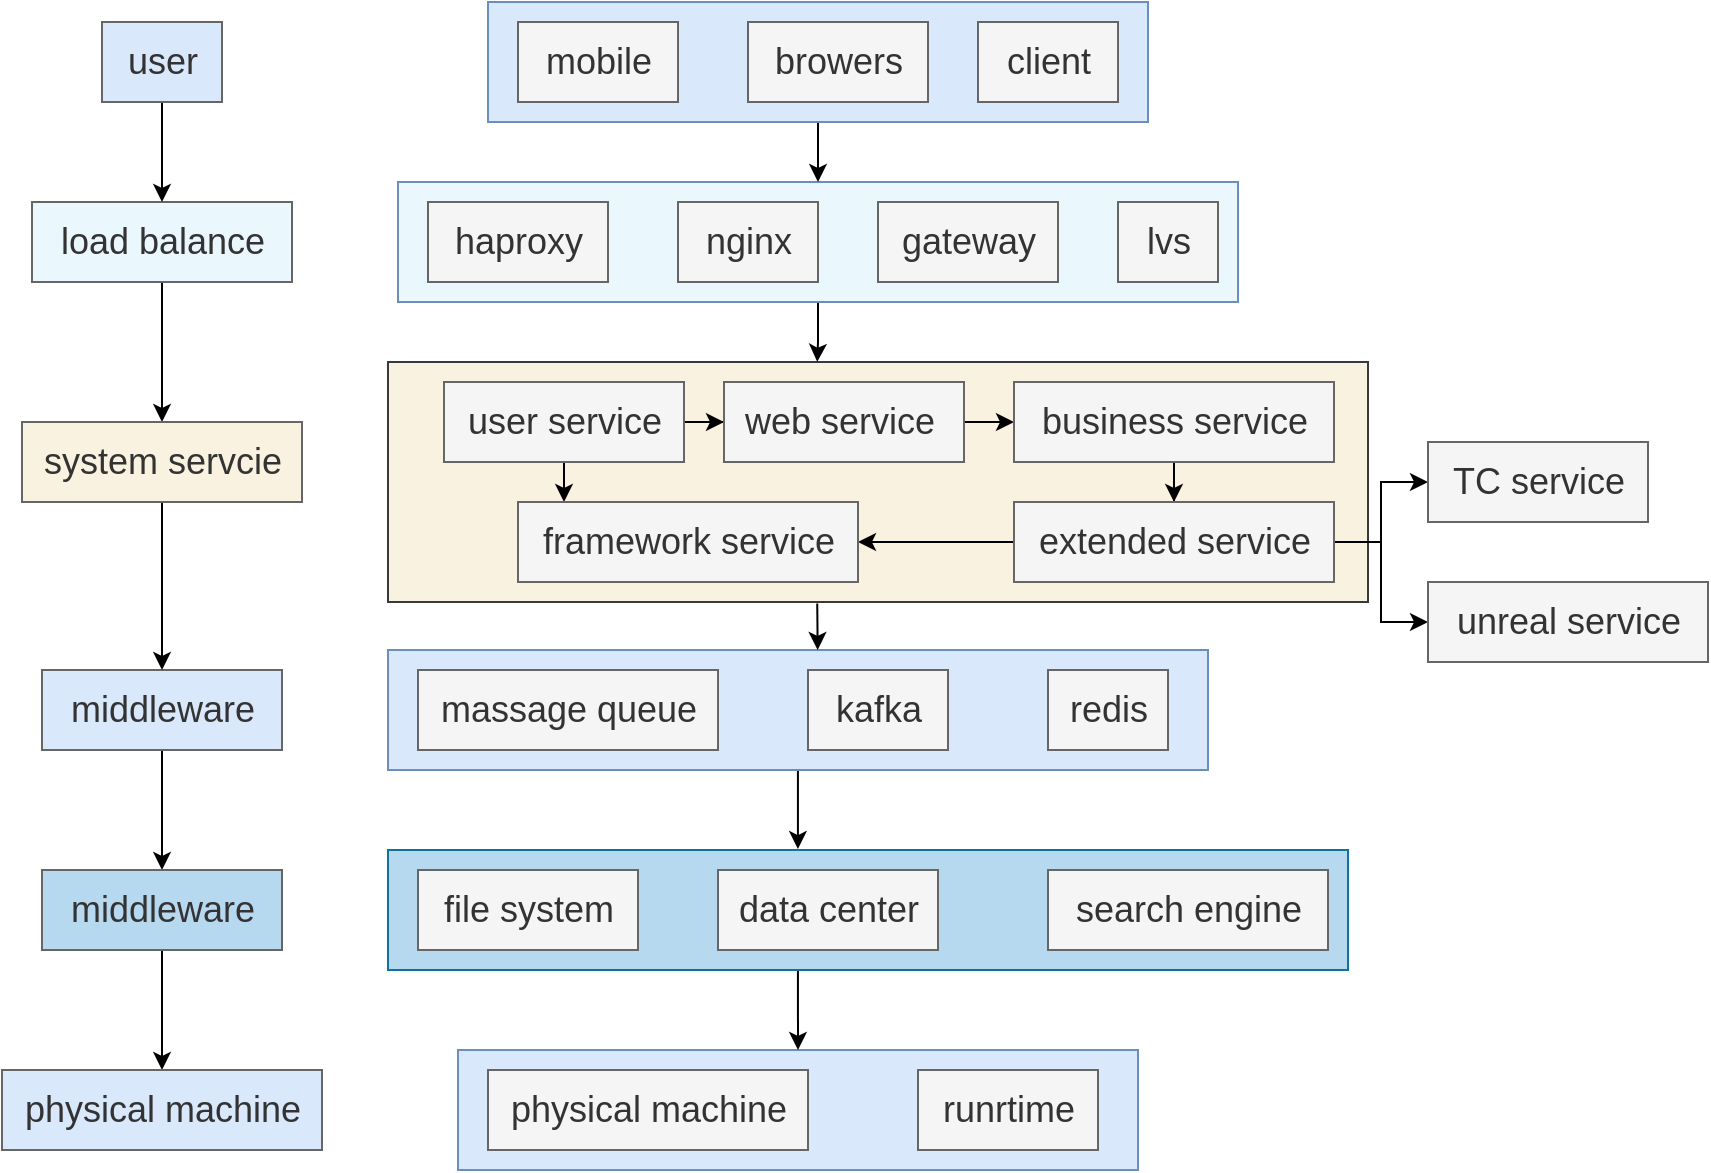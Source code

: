 <mxfile version="20.2.2" type="github" pages="2">
  <diagram id="TBKQJXGaHXqnbiChBT7S" name="micro_arch">
    <mxGraphModel dx="2528" dy="934" grid="1" gridSize="10" guides="1" tooltips="1" connect="1" arrows="1" fold="1" page="1" pageScale="1" pageWidth="850" pageHeight="1100" math="0" shadow="0">
      <root>
        <mxCell id="0" />
        <mxCell id="1" parent="0" />
        <mxCell id="H3wMU1GUEvDK5-GPPyO1-32" value="" style="rounded=0;whiteSpace=wrap;html=1;fontSize=18;fillColor=#dae8fc;strokeColor=#6c8ebf;" vertex="1" parent="1">
          <mxGeometry x="185" y="604" width="340" height="60" as="geometry" />
        </mxCell>
        <mxCell id="H3wMU1GUEvDK5-GPPyO1-38" style="edgeStyle=orthogonalEdgeStyle;rounded=0;orthogonalLoop=1;jettySize=auto;html=1;entryX=0.5;entryY=0;entryDx=0;entryDy=0;fontSize=18;exitX=0.427;exitY=0.996;exitDx=0;exitDy=0;exitPerimeter=0;" edge="1" parent="1" source="H3wMU1GUEvDK5-GPPyO1-30" target="H3wMU1GUEvDK5-GPPyO1-32">
          <mxGeometry relative="1" as="geometry" />
        </mxCell>
        <mxCell id="H3wMU1GUEvDK5-GPPyO1-30" value="" style="rounded=0;whiteSpace=wrap;html=1;fontSize=18;fillColor=#B6D9F0;strokeColor=#10739e;" vertex="1" parent="1">
          <mxGeometry x="150" y="504" width="480" height="60" as="geometry" />
        </mxCell>
        <mxCell id="H3wMU1GUEvDK5-GPPyO1-37" style="edgeStyle=orthogonalEdgeStyle;rounded=0;orthogonalLoop=1;jettySize=auto;html=1;entryX=0.427;entryY=-0.008;entryDx=0;entryDy=0;fontSize=18;entryPerimeter=0;" edge="1" parent="1" source="H3wMU1GUEvDK5-GPPyO1-29" target="H3wMU1GUEvDK5-GPPyO1-30">
          <mxGeometry relative="1" as="geometry" />
        </mxCell>
        <mxCell id="H3wMU1GUEvDK5-GPPyO1-29" value="" style="rounded=0;whiteSpace=wrap;html=1;fontSize=18;fillColor=#dae8fc;strokeColor=#6c8ebf;" vertex="1" parent="1">
          <mxGeometry x="150" y="404" width="410" height="60" as="geometry" />
        </mxCell>
        <mxCell id="H3wMU1GUEvDK5-GPPyO1-36" style="edgeStyle=orthogonalEdgeStyle;rounded=0;orthogonalLoop=1;jettySize=auto;html=1;entryX=0.524;entryY=0;entryDx=0;entryDy=0;entryPerimeter=0;fontSize=18;exitX=0.438;exitY=1.006;exitDx=0;exitDy=0;exitPerimeter=0;" edge="1" parent="1" source="H3wMU1GUEvDK5-GPPyO1-28" target="H3wMU1GUEvDK5-GPPyO1-29">
          <mxGeometry relative="1" as="geometry" />
        </mxCell>
        <mxCell id="H3wMU1GUEvDK5-GPPyO1-28" value="" style="rounded=0;whiteSpace=wrap;html=1;fontSize=18;fillColor=#F9F2E0;strokeColor=#36393d;" vertex="1" parent="1">
          <mxGeometry x="150" y="260" width="490" height="120" as="geometry" />
        </mxCell>
        <mxCell id="H3wMU1GUEvDK5-GPPyO1-35" value="" style="edgeStyle=orthogonalEdgeStyle;rounded=0;orthogonalLoop=1;jettySize=auto;html=1;fontSize=18;entryX=0.438;entryY=-0.001;entryDx=0;entryDy=0;entryPerimeter=0;" edge="1" parent="1" source="H3wMU1GUEvDK5-GPPyO1-27" target="H3wMU1GUEvDK5-GPPyO1-28">
          <mxGeometry relative="1" as="geometry" />
        </mxCell>
        <mxCell id="H3wMU1GUEvDK5-GPPyO1-27" value="" style="rounded=0;whiteSpace=wrap;html=1;fontSize=18;fillColor=#EAF7FC;strokeColor=#6c8ebf;gradientColor=none;" vertex="1" parent="1">
          <mxGeometry x="155" y="170" width="420" height="60" as="geometry" />
        </mxCell>
        <mxCell id="H3wMU1GUEvDK5-GPPyO1-34" value="" style="edgeStyle=orthogonalEdgeStyle;rounded=0;orthogonalLoop=1;jettySize=auto;html=1;fontSize=18;entryX=0.5;entryY=0;entryDx=0;entryDy=0;" edge="1" parent="1" source="H3wMU1GUEvDK5-GPPyO1-25" target="H3wMU1GUEvDK5-GPPyO1-27">
          <mxGeometry relative="1" as="geometry" />
        </mxCell>
        <mxCell id="H3wMU1GUEvDK5-GPPyO1-25" value="" style="rounded=0;whiteSpace=wrap;html=1;fontSize=18;fillColor=#dae8fc;strokeColor=#6c8ebf;" vertex="1" parent="1">
          <mxGeometry x="200" y="80" width="330" height="60" as="geometry" />
        </mxCell>
        <mxCell id="gNglWOum8TfzugbtvSJl-1" value="&lt;font style=&quot;font-size: 18px;&quot;&gt;mobile&lt;/font&gt;" style="text;html=1;resizable=0;autosize=1;align=center;verticalAlign=middle;points=[];rounded=0;fillColor=#f5f5f5;strokeColor=#666666;fontColor=#333333;" vertex="1" parent="1">
          <mxGeometry x="215" y="90" width="80" height="40" as="geometry" />
        </mxCell>
        <mxCell id="gNglWOum8TfzugbtvSJl-2" value="&lt;font style=&quot;font-size: 18px;&quot;&gt;browers&lt;/font&gt;" style="text;html=1;resizable=0;autosize=1;align=center;verticalAlign=middle;points=[];rounded=0;fillColor=#f5f5f5;strokeColor=#666666;fontColor=#333333;" vertex="1" parent="1">
          <mxGeometry x="330" y="90" width="90" height="40" as="geometry" />
        </mxCell>
        <mxCell id="H3wMU1GUEvDK5-GPPyO1-55" value="" style="edgeStyle=orthogonalEdgeStyle;rounded=0;orthogonalLoop=1;jettySize=auto;html=1;fontSize=18;startArrow=none;startFill=0;endArrow=classic;endFill=1;strokeWidth=1;fillColor=none;" edge="1" parent="1" source="gNglWOum8TfzugbtvSJl-3" target="H3wMU1GUEvDK5-GPPyO1-22">
          <mxGeometry relative="1" as="geometry" />
        </mxCell>
        <mxCell id="gNglWOum8TfzugbtvSJl-3" value="&lt;span style=&quot;font-size: 18px;&quot;&gt;load balance&lt;/span&gt;" style="text;html=1;resizable=0;autosize=1;align=center;verticalAlign=middle;points=[];rounded=0;fillColor=#EAF7FC;strokeColor=#666666;fontColor=#333333;" vertex="1" parent="1">
          <mxGeometry x="-28" y="180" width="130" height="40" as="geometry" />
        </mxCell>
        <mxCell id="H3wMU1GUEvDK5-GPPyO1-49" value="" style="edgeStyle=orthogonalEdgeStyle;rounded=0;orthogonalLoop=1;jettySize=auto;html=1;fontSize=18;startArrow=none;endArrow=classic;endFill=1;strokeWidth=1;fillColor=none;startFill=0;" edge="1" parent="1" source="H3wMU1GUEvDK5-GPPyO1-2" target="gNglWOum8TfzugbtvSJl-3">
          <mxGeometry relative="1" as="geometry" />
        </mxCell>
        <mxCell id="H3wMU1GUEvDK5-GPPyO1-2" value="&lt;span style=&quot;font-size: 18px;&quot;&gt;user&lt;/span&gt;" style="text;html=1;resizable=0;autosize=1;align=center;verticalAlign=middle;points=[];rounded=0;fillColor=#DAE8FC;strokeColor=#666666;fontColor=#333333;" vertex="1" parent="1">
          <mxGeometry x="7" y="90" width="60" height="40" as="geometry" />
        </mxCell>
        <mxCell id="H3wMU1GUEvDK5-GPPyO1-3" value="&lt;font style=&quot;font-size: 18px;&quot;&gt;haproxy&lt;/font&gt;" style="text;html=1;resizable=0;autosize=1;align=center;verticalAlign=middle;points=[];rounded=0;fillColor=#f5f5f5;strokeColor=#666666;fontColor=#333333;" vertex="1" parent="1">
          <mxGeometry x="170" y="180" width="90" height="40" as="geometry" />
        </mxCell>
        <mxCell id="H3wMU1GUEvDK5-GPPyO1-4" value="&lt;font style=&quot;font-size: 18px;&quot;&gt;nginx&lt;/font&gt;" style="text;html=1;resizable=0;autosize=1;align=center;verticalAlign=middle;points=[];rounded=0;fillColor=#f5f5f5;strokeColor=#666666;fontColor=#333333;" vertex="1" parent="1">
          <mxGeometry x="295" y="180" width="70" height="40" as="geometry" />
        </mxCell>
        <mxCell id="H3wMU1GUEvDK5-GPPyO1-5" value="&lt;font style=&quot;font-size: 18px;&quot;&gt;gateway&lt;/font&gt;" style="text;html=1;resizable=0;autosize=1;align=center;verticalAlign=middle;points=[];rounded=0;fillColor=#f5f5f5;strokeColor=#666666;fontColor=#333333;" vertex="1" parent="1">
          <mxGeometry x="395" y="180" width="90" height="40" as="geometry" />
        </mxCell>
        <mxCell id="H3wMU1GUEvDK5-GPPyO1-59" value="" style="edgeStyle=orthogonalEdgeStyle;rounded=0;orthogonalLoop=1;jettySize=auto;html=1;fontSize=18;startArrow=none;startFill=0;endArrow=classic;endFill=1;strokeWidth=1;fillColor=none;" edge="1" parent="1" source="H3wMU1GUEvDK5-GPPyO1-6" target="H3wMU1GUEvDK5-GPPyO1-8">
          <mxGeometry relative="1" as="geometry" />
        </mxCell>
        <mxCell id="H3wMU1GUEvDK5-GPPyO1-71" style="edgeStyle=orthogonalEdgeStyle;rounded=0;orthogonalLoop=1;jettySize=auto;html=1;entryX=0.131;entryY=-0.01;entryDx=0;entryDy=0;entryPerimeter=0;fontSize=18;startArrow=none;startFill=0;endArrow=classic;endFill=1;strokeWidth=1;fillColor=none;" edge="1" parent="1" source="H3wMU1GUEvDK5-GPPyO1-6" target="H3wMU1GUEvDK5-GPPyO1-68">
          <mxGeometry relative="1" as="geometry" />
        </mxCell>
        <mxCell id="H3wMU1GUEvDK5-GPPyO1-6" value="&lt;span style=&quot;font-size: 18px;&quot;&gt;user service&lt;/span&gt;" style="text;html=1;resizable=0;autosize=1;align=center;verticalAlign=middle;points=[];rounded=0;fillColor=#f5f5f5;strokeColor=#666666;fontColor=#333333;" vertex="1" parent="1">
          <mxGeometry x="178" y="270" width="120" height="40" as="geometry" />
        </mxCell>
        <mxCell id="H3wMU1GUEvDK5-GPPyO1-7" value="&lt;font style=&quot;font-size: 18px;&quot;&gt;lvs&lt;br&gt;&lt;/font&gt;" style="text;html=1;resizable=0;autosize=1;align=center;verticalAlign=middle;points=[];rounded=0;fillColor=#f5f5f5;strokeColor=#666666;fontColor=#333333;" vertex="1" parent="1">
          <mxGeometry x="515" y="180" width="50" height="40" as="geometry" />
        </mxCell>
        <mxCell id="H3wMU1GUEvDK5-GPPyO1-60" value="" style="edgeStyle=orthogonalEdgeStyle;rounded=0;orthogonalLoop=1;jettySize=auto;html=1;fontSize=18;startArrow=none;startFill=0;endArrow=classic;endFill=1;strokeWidth=1;fillColor=none;" edge="1" parent="1" source="H3wMU1GUEvDK5-GPPyO1-8" target="H3wMU1GUEvDK5-GPPyO1-9">
          <mxGeometry relative="1" as="geometry" />
        </mxCell>
        <mxCell id="H3wMU1GUEvDK5-GPPyO1-8" value="&lt;span style=&quot;font-size: 18px;&quot;&gt;web service&amp;nbsp;&lt;/span&gt;" style="text;html=1;resizable=0;autosize=1;align=center;verticalAlign=middle;points=[];rounded=0;fillColor=#f5f5f5;strokeColor=#666666;fontColor=#333333;" vertex="1" parent="1">
          <mxGeometry x="318" y="270" width="120" height="40" as="geometry" />
        </mxCell>
        <mxCell id="H3wMU1GUEvDK5-GPPyO1-61" value="" style="edgeStyle=orthogonalEdgeStyle;rounded=0;orthogonalLoop=1;jettySize=auto;html=1;fontSize=18;startArrow=none;startFill=0;endArrow=classic;endFill=1;strokeWidth=1;fillColor=none;" edge="1" parent="1" source="H3wMU1GUEvDK5-GPPyO1-9" target="H3wMU1GUEvDK5-GPPyO1-10">
          <mxGeometry relative="1" as="geometry" />
        </mxCell>
        <mxCell id="H3wMU1GUEvDK5-GPPyO1-9" value="&lt;span style=&quot;font-size: 18px;&quot;&gt;business service&lt;/span&gt;" style="text;html=1;resizable=0;autosize=1;align=center;verticalAlign=middle;points=[];rounded=0;fillColor=#f5f5f5;strokeColor=#666666;fontColor=#333333;" vertex="1" parent="1">
          <mxGeometry x="463" y="270" width="160" height="40" as="geometry" />
        </mxCell>
        <mxCell id="H3wMU1GUEvDK5-GPPyO1-63" value="" style="edgeStyle=orthogonalEdgeStyle;rounded=0;orthogonalLoop=1;jettySize=auto;html=1;fontSize=18;startArrow=none;startFill=0;endArrow=classic;endFill=1;strokeWidth=1;fillColor=none;" edge="1" parent="1" source="H3wMU1GUEvDK5-GPPyO1-10" target="H3wMU1GUEvDK5-GPPyO1-62">
          <mxGeometry relative="1" as="geometry" />
        </mxCell>
        <mxCell id="H3wMU1GUEvDK5-GPPyO1-65" value="" style="edgeStyle=orthogonalEdgeStyle;rounded=0;orthogonalLoop=1;jettySize=auto;html=1;fontSize=18;startArrow=none;startFill=0;endArrow=classic;endFill=1;strokeWidth=1;fillColor=none;" edge="1" parent="1" source="H3wMU1GUEvDK5-GPPyO1-10" target="H3wMU1GUEvDK5-GPPyO1-64">
          <mxGeometry relative="1" as="geometry" />
        </mxCell>
        <mxCell id="H3wMU1GUEvDK5-GPPyO1-72" style="edgeStyle=orthogonalEdgeStyle;rounded=0;orthogonalLoop=1;jettySize=auto;html=1;fontSize=18;startArrow=none;startFill=0;endArrow=classic;endFill=1;strokeWidth=1;fillColor=none;" edge="1" parent="1" source="H3wMU1GUEvDK5-GPPyO1-10" target="H3wMU1GUEvDK5-GPPyO1-68">
          <mxGeometry relative="1" as="geometry" />
        </mxCell>
        <mxCell id="H3wMU1GUEvDK5-GPPyO1-10" value="&lt;span style=&quot;font-size: 18px;&quot;&gt;extended service&lt;/span&gt;" style="text;html=1;resizable=0;autosize=1;align=center;verticalAlign=middle;points=[];rounded=0;fillColor=#f5f5f5;strokeColor=#666666;fontColor=#333333;" vertex="1" parent="1">
          <mxGeometry x="463" y="330" width="160" height="40" as="geometry" />
        </mxCell>
        <mxCell id="H3wMU1GUEvDK5-GPPyO1-57" value="" style="edgeStyle=orthogonalEdgeStyle;rounded=0;orthogonalLoop=1;jettySize=auto;html=1;fontSize=18;startArrow=none;startFill=0;endArrow=classic;endFill=1;strokeWidth=1;fillColor=none;" edge="1" parent="1" source="H3wMU1GUEvDK5-GPPyO1-11" target="H3wMU1GUEvDK5-GPPyO1-19">
          <mxGeometry relative="1" as="geometry" />
        </mxCell>
        <mxCell id="H3wMU1GUEvDK5-GPPyO1-11" value="&lt;span style=&quot;font-size: 18px;&quot;&gt;middleware&lt;/span&gt;" style="text;html=1;resizable=0;autosize=1;align=center;verticalAlign=middle;points=[];rounded=0;fillColor=#DAE8FC;strokeColor=#666666;fontColor=#333333;" vertex="1" parent="1">
          <mxGeometry x="-23" y="414" width="120" height="40" as="geometry" />
        </mxCell>
        <mxCell id="H3wMU1GUEvDK5-GPPyO1-12" value="&lt;span style=&quot;font-size: 18px;&quot;&gt;massage queue&lt;/span&gt;" style="text;html=1;resizable=0;autosize=1;align=center;verticalAlign=middle;points=[];rounded=0;fillColor=#f5f5f5;strokeColor=#666666;fontColor=#333333;" vertex="1" parent="1">
          <mxGeometry x="165" y="414" width="150" height="40" as="geometry" />
        </mxCell>
        <mxCell id="H3wMU1GUEvDK5-GPPyO1-13" value="&lt;span style=&quot;font-size: 18px;&quot;&gt;kafka&lt;/span&gt;" style="text;html=1;resizable=0;autosize=1;align=center;verticalAlign=middle;points=[];rounded=0;fillColor=#f5f5f5;strokeColor=#666666;fontColor=#333333;" vertex="1" parent="1">
          <mxGeometry x="360" y="414" width="70" height="40" as="geometry" />
        </mxCell>
        <mxCell id="H3wMU1GUEvDK5-GPPyO1-15" value="&lt;span style=&quot;font-size: 18px;&quot;&gt;file system&lt;/span&gt;" style="text;html=1;resizable=0;autosize=1;align=center;verticalAlign=middle;points=[];rounded=0;fillColor=#f5f5f5;strokeColor=#666666;fontColor=#333333;" vertex="1" parent="1">
          <mxGeometry x="165" y="514" width="110" height="40" as="geometry" />
        </mxCell>
        <mxCell id="H3wMU1GUEvDK5-GPPyO1-16" value="&lt;span style=&quot;font-size: 18px;&quot;&gt;data center&lt;/span&gt;" style="text;html=1;resizable=0;autosize=1;align=center;verticalAlign=middle;points=[];rounded=0;fillColor=#f5f5f5;strokeColor=#666666;fontColor=#333333;" vertex="1" parent="1">
          <mxGeometry x="315" y="514" width="110" height="40" as="geometry" />
        </mxCell>
        <mxCell id="H3wMU1GUEvDK5-GPPyO1-17" value="&lt;span style=&quot;font-size: 18px;&quot;&gt;search engine&lt;/span&gt;" style="text;html=1;resizable=0;autosize=1;align=center;verticalAlign=middle;points=[];rounded=0;fillColor=#f5f5f5;strokeColor=#666666;fontColor=#333333;" vertex="1" parent="1">
          <mxGeometry x="480" y="514" width="140" height="40" as="geometry" />
        </mxCell>
        <mxCell id="H3wMU1GUEvDK5-GPPyO1-18" value="&lt;span style=&quot;font-size: 18px;&quot;&gt;redis&lt;/span&gt;" style="text;html=1;resizable=0;autosize=1;align=center;verticalAlign=middle;points=[];rounded=0;fillColor=#f5f5f5;strokeColor=#666666;fontColor=#333333;" vertex="1" parent="1">
          <mxGeometry x="480" y="414" width="60" height="40" as="geometry" />
        </mxCell>
        <mxCell id="H3wMU1GUEvDK5-GPPyO1-58" value="" style="edgeStyle=orthogonalEdgeStyle;rounded=0;orthogonalLoop=1;jettySize=auto;html=1;fontSize=18;startArrow=none;startFill=0;endArrow=classic;endFill=1;strokeWidth=1;fillColor=none;" edge="1" parent="1" source="H3wMU1GUEvDK5-GPPyO1-19" target="H3wMU1GUEvDK5-GPPyO1-23">
          <mxGeometry relative="1" as="geometry" />
        </mxCell>
        <mxCell id="H3wMU1GUEvDK5-GPPyO1-19" value="&lt;span style=&quot;font-size: 18px;&quot;&gt;middleware&lt;/span&gt;" style="text;html=1;resizable=0;autosize=1;align=center;verticalAlign=middle;points=[];rounded=0;fillColor=#B6D9F0;strokeColor=#666666;fontColor=#333333;" vertex="1" parent="1">
          <mxGeometry x="-23" y="514" width="120" height="40" as="geometry" />
        </mxCell>
        <mxCell id="H3wMU1GUEvDK5-GPPyO1-20" value="&lt;span style=&quot;font-size: 18px;&quot;&gt;physical machine&lt;/span&gt;" style="text;html=1;resizable=0;autosize=1;align=center;verticalAlign=middle;points=[];rounded=0;fillColor=#f5f5f5;strokeColor=#666666;fontColor=#333333;" vertex="1" parent="1">
          <mxGeometry x="200" y="614" width="160" height="40" as="geometry" />
        </mxCell>
        <mxCell id="H3wMU1GUEvDK5-GPPyO1-21" value="&lt;span style=&quot;font-size: 18px;&quot;&gt;runrtime&lt;/span&gt;" style="text;html=1;resizable=0;autosize=1;align=center;verticalAlign=middle;points=[];rounded=0;fillColor=#f5f5f5;strokeColor=#666666;fontColor=#333333;" vertex="1" parent="1">
          <mxGeometry x="415" y="614" width="90" height="40" as="geometry" />
        </mxCell>
        <mxCell id="H3wMU1GUEvDK5-GPPyO1-56" value="" style="edgeStyle=orthogonalEdgeStyle;rounded=0;orthogonalLoop=1;jettySize=auto;html=1;fontSize=18;startArrow=none;startFill=0;endArrow=classic;endFill=1;strokeWidth=1;fillColor=none;" edge="1" parent="1" source="H3wMU1GUEvDK5-GPPyO1-22" target="H3wMU1GUEvDK5-GPPyO1-11">
          <mxGeometry relative="1" as="geometry" />
        </mxCell>
        <mxCell id="H3wMU1GUEvDK5-GPPyO1-22" value="&lt;span style=&quot;font-size: 18px;&quot;&gt;system servcie&lt;/span&gt;" style="text;html=1;resizable=0;autosize=1;align=center;verticalAlign=middle;points=[];rounded=0;fillColor=#F9F2E0;strokeColor=#666666;fontColor=#333333;" vertex="1" parent="1">
          <mxGeometry x="-33" y="290" width="140" height="40" as="geometry" />
        </mxCell>
        <mxCell id="H3wMU1GUEvDK5-GPPyO1-23" value="&lt;span style=&quot;font-size: 18px;&quot;&gt;physical machine&lt;/span&gt;" style="text;html=1;resizable=0;autosize=1;align=center;verticalAlign=middle;points=[];rounded=0;fillColor=#DAE8FC;strokeColor=#666666;fontColor=#333333;" vertex="1" parent="1">
          <mxGeometry x="-43" y="614" width="160" height="40" as="geometry" />
        </mxCell>
        <mxCell id="H3wMU1GUEvDK5-GPPyO1-1" value="&lt;font style=&quot;font-size: 18px;&quot;&gt;client&lt;/font&gt;" style="text;html=1;resizable=0;autosize=1;align=center;verticalAlign=middle;points=[];rounded=0;rotation=0;fillColor=#f5f5f5;fontColor=#333333;strokeColor=#666666;" vertex="1" parent="1">
          <mxGeometry x="445" y="90" width="70" height="40" as="geometry" />
        </mxCell>
        <mxCell id="H3wMU1GUEvDK5-GPPyO1-62" value="&lt;span style=&quot;font-size: 18px;&quot;&gt;TC service&lt;/span&gt;" style="text;html=1;resizable=0;autosize=1;align=center;verticalAlign=middle;points=[];rounded=0;fillColor=#f5f5f5;strokeColor=#666666;fontColor=#333333;" vertex="1" parent="1">
          <mxGeometry x="670" y="300" width="110" height="40" as="geometry" />
        </mxCell>
        <mxCell id="H3wMU1GUEvDK5-GPPyO1-64" value="&lt;span style=&quot;font-size: 18px;&quot;&gt;unreal service&lt;/span&gt;" style="text;html=1;resizable=0;autosize=1;align=center;verticalAlign=middle;points=[];rounded=0;fillColor=#f5f5f5;strokeColor=#666666;fontColor=#333333;" vertex="1" parent="1">
          <mxGeometry x="670" y="370" width="140" height="40" as="geometry" />
        </mxCell>
        <mxCell id="H3wMU1GUEvDK5-GPPyO1-68" value="&lt;span style=&quot;font-size: 18px;&quot;&gt;framework service&lt;/span&gt;" style="text;html=1;resizable=0;autosize=1;align=center;verticalAlign=middle;points=[];rounded=0;fillColor=#f5f5f5;strokeColor=#666666;fontColor=#333333;" vertex="1" parent="1">
          <mxGeometry x="215" y="330" width="170" height="40" as="geometry" />
        </mxCell>
      </root>
    </mxGraphModel>
  </diagram>
  <diagram id="MHWqFm5stBX2VR8eP50W" name="web_dev">
    <mxGraphModel dx="1426" dy="794" grid="1" gridSize="10" guides="1" tooltips="1" connect="1" arrows="1" fold="1" page="1" pageScale="1" pageWidth="850" pageHeight="1100" math="0" shadow="0">
      <root>
        <mxCell id="0" />
        <mxCell id="1" parent="0" />
        <mxCell id="UCf_OR_jsqXNDjP8g4FC-1" value="gou" style="text;html=1;resizable=0;autosize=1;align=center;verticalAlign=middle;points=[];fillColor=none;strokeColor=none;rounded=0;fontSize=18;" vertex="1" parent="1">
          <mxGeometry x="5" width="50" height="40" as="geometry" />
        </mxCell>
      </root>
    </mxGraphModel>
  </diagram>
</mxfile>
